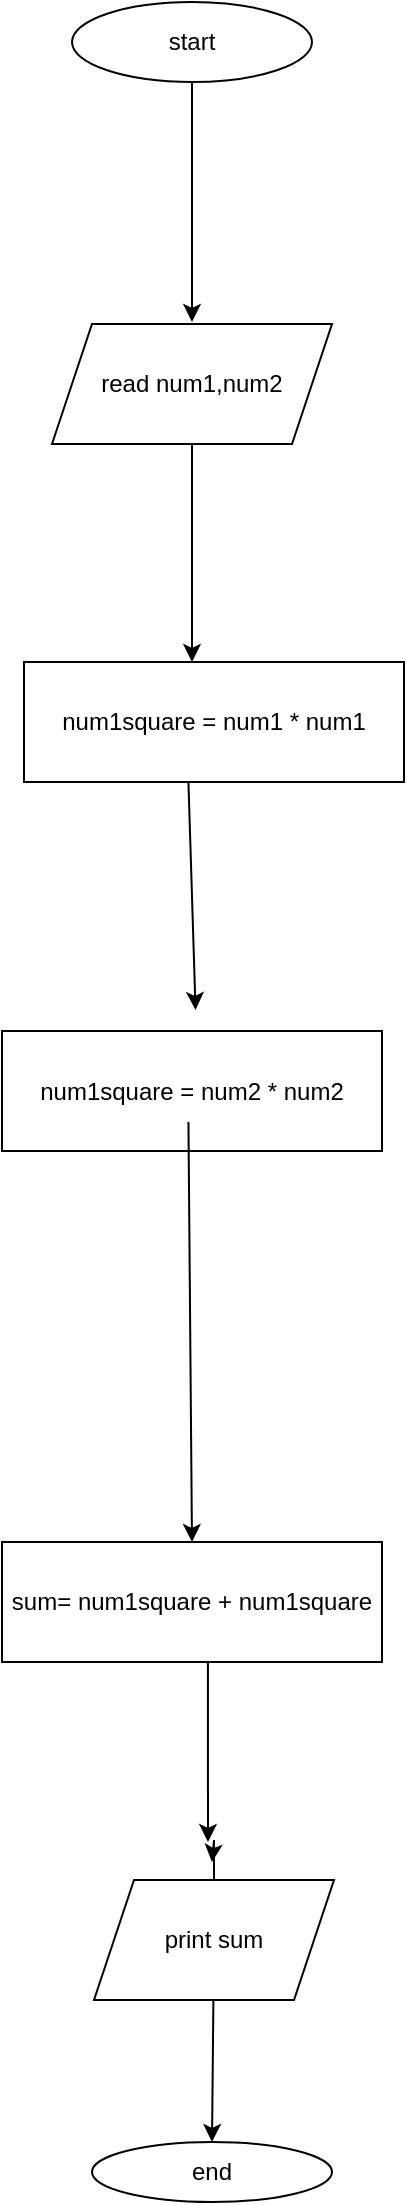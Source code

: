 <mxfile version="16.6.1" type="github">
  <diagram id="C5RBs43oDa-KdzZeNtuy" name="Page-1">
    <mxGraphModel dx="1420" dy="794" grid="1" gridSize="10" guides="1" tooltips="1" connect="1" arrows="1" fold="1" page="1" pageScale="1" pageWidth="827" pageHeight="1169" math="0" shadow="0">
      <root>
        <mxCell id="WIyWlLk6GJQsqaUBKTNV-0" />
        <mxCell id="WIyWlLk6GJQsqaUBKTNV-1" parent="WIyWlLk6GJQsqaUBKTNV-0" />
        <mxCell id="i3ShQDGB82ohGUU4kW3y-0" value="start" style="ellipse;whiteSpace=wrap;html=1;" vertex="1" parent="WIyWlLk6GJQsqaUBKTNV-1">
          <mxGeometry x="290" y="40" width="120" height="40" as="geometry" />
        </mxCell>
        <mxCell id="i3ShQDGB82ohGUU4kW3y-2" value="read num1,num2" style="shape=parallelogram;perimeter=parallelogramPerimeter;whiteSpace=wrap;html=1;fixedSize=1;" vertex="1" parent="WIyWlLk6GJQsqaUBKTNV-1">
          <mxGeometry x="280" y="201" width="140" height="60" as="geometry" />
        </mxCell>
        <mxCell id="i3ShQDGB82ohGUU4kW3y-3" value="" style="endArrow=classic;html=1;rounded=0;" edge="1" parent="WIyWlLk6GJQsqaUBKTNV-1" source="i3ShQDGB82ohGUU4kW3y-0">
          <mxGeometry width="50" height="50" relative="1" as="geometry">
            <mxPoint x="250" y="420" as="sourcePoint" />
            <mxPoint x="350" y="200" as="targetPoint" />
          </mxGeometry>
        </mxCell>
        <mxCell id="i3ShQDGB82ohGUU4kW3y-6" value="" style="endArrow=classic;html=1;rounded=0;" edge="1" parent="WIyWlLk6GJQsqaUBKTNV-1" source="i3ShQDGB82ohGUU4kW3y-2">
          <mxGeometry width="50" height="50" relative="1" as="geometry">
            <mxPoint x="320" y="430" as="sourcePoint" />
            <mxPoint x="350" y="370" as="targetPoint" />
          </mxGeometry>
        </mxCell>
        <mxCell id="i3ShQDGB82ohGUU4kW3y-8" value="" style="endArrow=classic;html=1;rounded=0;exitX=0.45;exitY=1.017;exitDx=0;exitDy=0;exitPerimeter=0;" edge="1" parent="WIyWlLk6GJQsqaUBKTNV-1">
          <mxGeometry width="50" height="50" relative="1" as="geometry">
            <mxPoint x="348.22" y="430" as="sourcePoint" />
            <mxPoint x="351.782" y="543.98" as="targetPoint" />
            <Array as="points" />
          </mxGeometry>
        </mxCell>
        <mxCell id="i3ShQDGB82ohGUU4kW3y-11" value="&lt;span&gt;num1square = num1 * num1&lt;/span&gt;" style="rounded=0;whiteSpace=wrap;html=1;" vertex="1" parent="WIyWlLk6GJQsqaUBKTNV-1">
          <mxGeometry x="266" y="370" width="190" height="60" as="geometry" />
        </mxCell>
        <mxCell id="i3ShQDGB82ohGUU4kW3y-12" value="&lt;span&gt;num1square = num2 * num2&lt;/span&gt;" style="rounded=0;whiteSpace=wrap;html=1;" vertex="1" parent="WIyWlLk6GJQsqaUBKTNV-1">
          <mxGeometry x="255" y="554.5" width="190" height="60" as="geometry" />
        </mxCell>
        <mxCell id="i3ShQDGB82ohGUU4kW3y-14" value="&lt;span&gt;sum=&amp;nbsp;&lt;/span&gt;num1square +&lt;span&gt;&amp;nbsp;&lt;/span&gt;num1square" style="rounded=0;whiteSpace=wrap;html=1;" vertex="1" parent="WIyWlLk6GJQsqaUBKTNV-1">
          <mxGeometry x="255" y="810" width="190" height="60" as="geometry" />
        </mxCell>
        <mxCell id="i3ShQDGB82ohGUU4kW3y-15" value="" style="endArrow=classic;html=1;rounded=0;exitX=0.45;exitY=1.017;exitDx=0;exitDy=0;exitPerimeter=0;entryX=0.5;entryY=0;entryDx=0;entryDy=0;" edge="1" parent="WIyWlLk6GJQsqaUBKTNV-1" target="i3ShQDGB82ohGUU4kW3y-14">
          <mxGeometry width="50" height="50" relative="1" as="geometry">
            <mxPoint x="348.22" y="600" as="sourcePoint" />
            <mxPoint x="351.782" y="713.98" as="targetPoint" />
            <Array as="points" />
          </mxGeometry>
        </mxCell>
        <mxCell id="i3ShQDGB82ohGUU4kW3y-20" style="edgeStyle=orthogonalEdgeStyle;rounded=0;orthogonalLoop=1;jettySize=auto;html=1;" edge="1" parent="WIyWlLk6GJQsqaUBKTNV-1" source="i3ShQDGB82ohGUU4kW3y-16">
          <mxGeometry relative="1" as="geometry">
            <mxPoint x="360" y="970" as="targetPoint" />
          </mxGeometry>
        </mxCell>
        <mxCell id="i3ShQDGB82ohGUU4kW3y-16" value="print sum" style="shape=parallelogram;perimeter=parallelogramPerimeter;whiteSpace=wrap;html=1;fixedSize=1;" vertex="1" parent="WIyWlLk6GJQsqaUBKTNV-1">
          <mxGeometry x="301" y="979" width="120" height="60" as="geometry" />
        </mxCell>
        <mxCell id="i3ShQDGB82ohGUU4kW3y-17" value="" style="endArrow=classic;html=1;rounded=0;" edge="1" parent="WIyWlLk6GJQsqaUBKTNV-1">
          <mxGeometry width="50" height="50" relative="1" as="geometry">
            <mxPoint x="357.953" y="870" as="sourcePoint" />
            <mxPoint x="358" y="960" as="targetPoint" />
          </mxGeometry>
        </mxCell>
        <mxCell id="i3ShQDGB82ohGUU4kW3y-19" value="end" style="ellipse;whiteSpace=wrap;html=1;" vertex="1" parent="WIyWlLk6GJQsqaUBKTNV-1">
          <mxGeometry x="300" y="1110" width="120" height="30" as="geometry" />
        </mxCell>
        <mxCell id="i3ShQDGB82ohGUU4kW3y-21" value="" style="endArrow=classic;html=1;rounded=0;entryX=0.5;entryY=0;entryDx=0;entryDy=0;" edge="1" parent="WIyWlLk6GJQsqaUBKTNV-1" source="i3ShQDGB82ohGUU4kW3y-16" target="i3ShQDGB82ohGUU4kW3y-19">
          <mxGeometry width="50" height="50" relative="1" as="geometry">
            <mxPoint x="320" y="1160" as="sourcePoint" />
            <mxPoint x="370" y="1110" as="targetPoint" />
          </mxGeometry>
        </mxCell>
      </root>
    </mxGraphModel>
  </diagram>
</mxfile>
